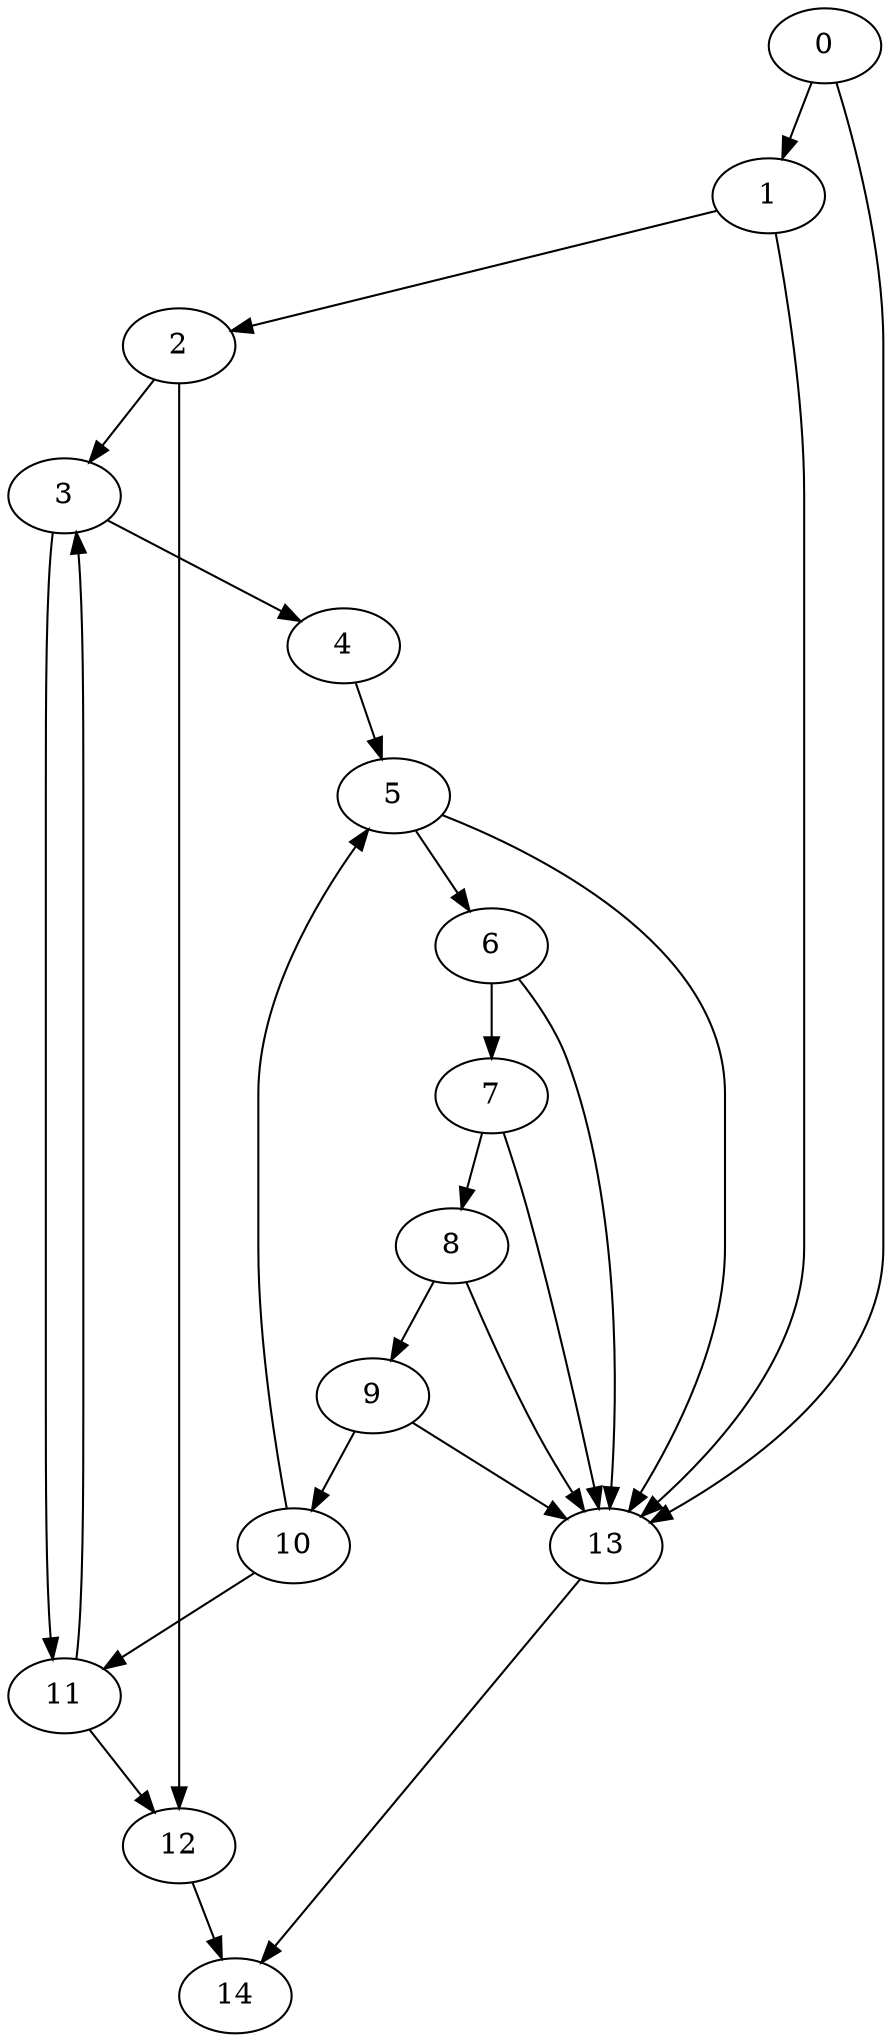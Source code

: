 digraph {
	0
	1
	2
	3
	4
	5
	6
	7
	8
	9
	10
	11
	12
	13
	14
	9 -> 10
	13 -> 14
	12 -> 14
	0 -> 1
	3 -> 4
	7 -> 8
	2 -> 12
	11 -> 12
	4 -> 5
	10 -> 5
	8 -> 9
	1 -> 2
	2 -> 3
	11 -> 3
	3 -> 11
	10 -> 11
	5 -> 6
	6 -> 7
	7 -> 13
	8 -> 13
	9 -> 13
	0 -> 13
	1 -> 13
	5 -> 13
	6 -> 13
}

